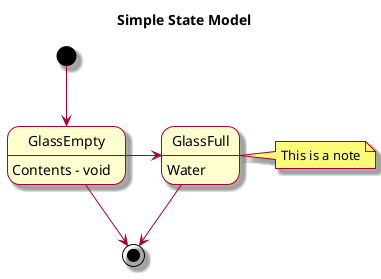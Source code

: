 @startuml Simple State Model - State Diagram

skin rose

title Simple State Model
[*] --> GlassEmpty
GlassEmpty --> [*]
GlassEmpty : Contents - void

GlassEmpty -> GlassFull
GlassFull : Water
GlassFull --> [*]

note right of GlassFull
  This is a note
end note

@enduml